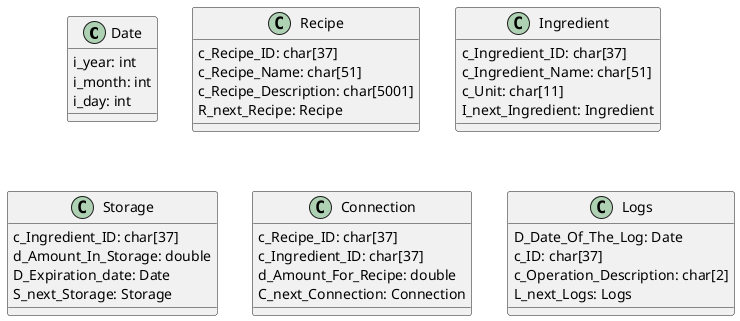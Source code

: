 @startuml test

class Date {
    i_year: int
    i_month: int
    i_day: int
}

class Recipe {
    c_Recipe_ID: char[37]
    c_Recipe_Name: char[51]
    c_Recipe_Description: char[5001]
    R_next_Recipe: Recipe
}

class Ingredient {
    c_Ingredient_ID: char[37]
    c_Ingredient_Name: char[51]
    c_Unit: char[11]
    I_next_Ingredient: Ingredient
}

class Storage {
    c_Ingredient_ID: char[37]
    d_Amount_In_Storage: double
    D_Expiration_date: Date
    S_next_Storage: Storage
}

class Connection {
    c_Recipe_ID: char[37]
    c_Ingredient_ID: char[37]
    d_Amount_For_Recipe: double
    C_next_Connection: Connection
}

class Logs {
    D_Date_Of_The_Log: Date
    c_ID: char[37]
    c_Operation_Description: char[2]
    L_next_Logs: Logs
}

@enduml